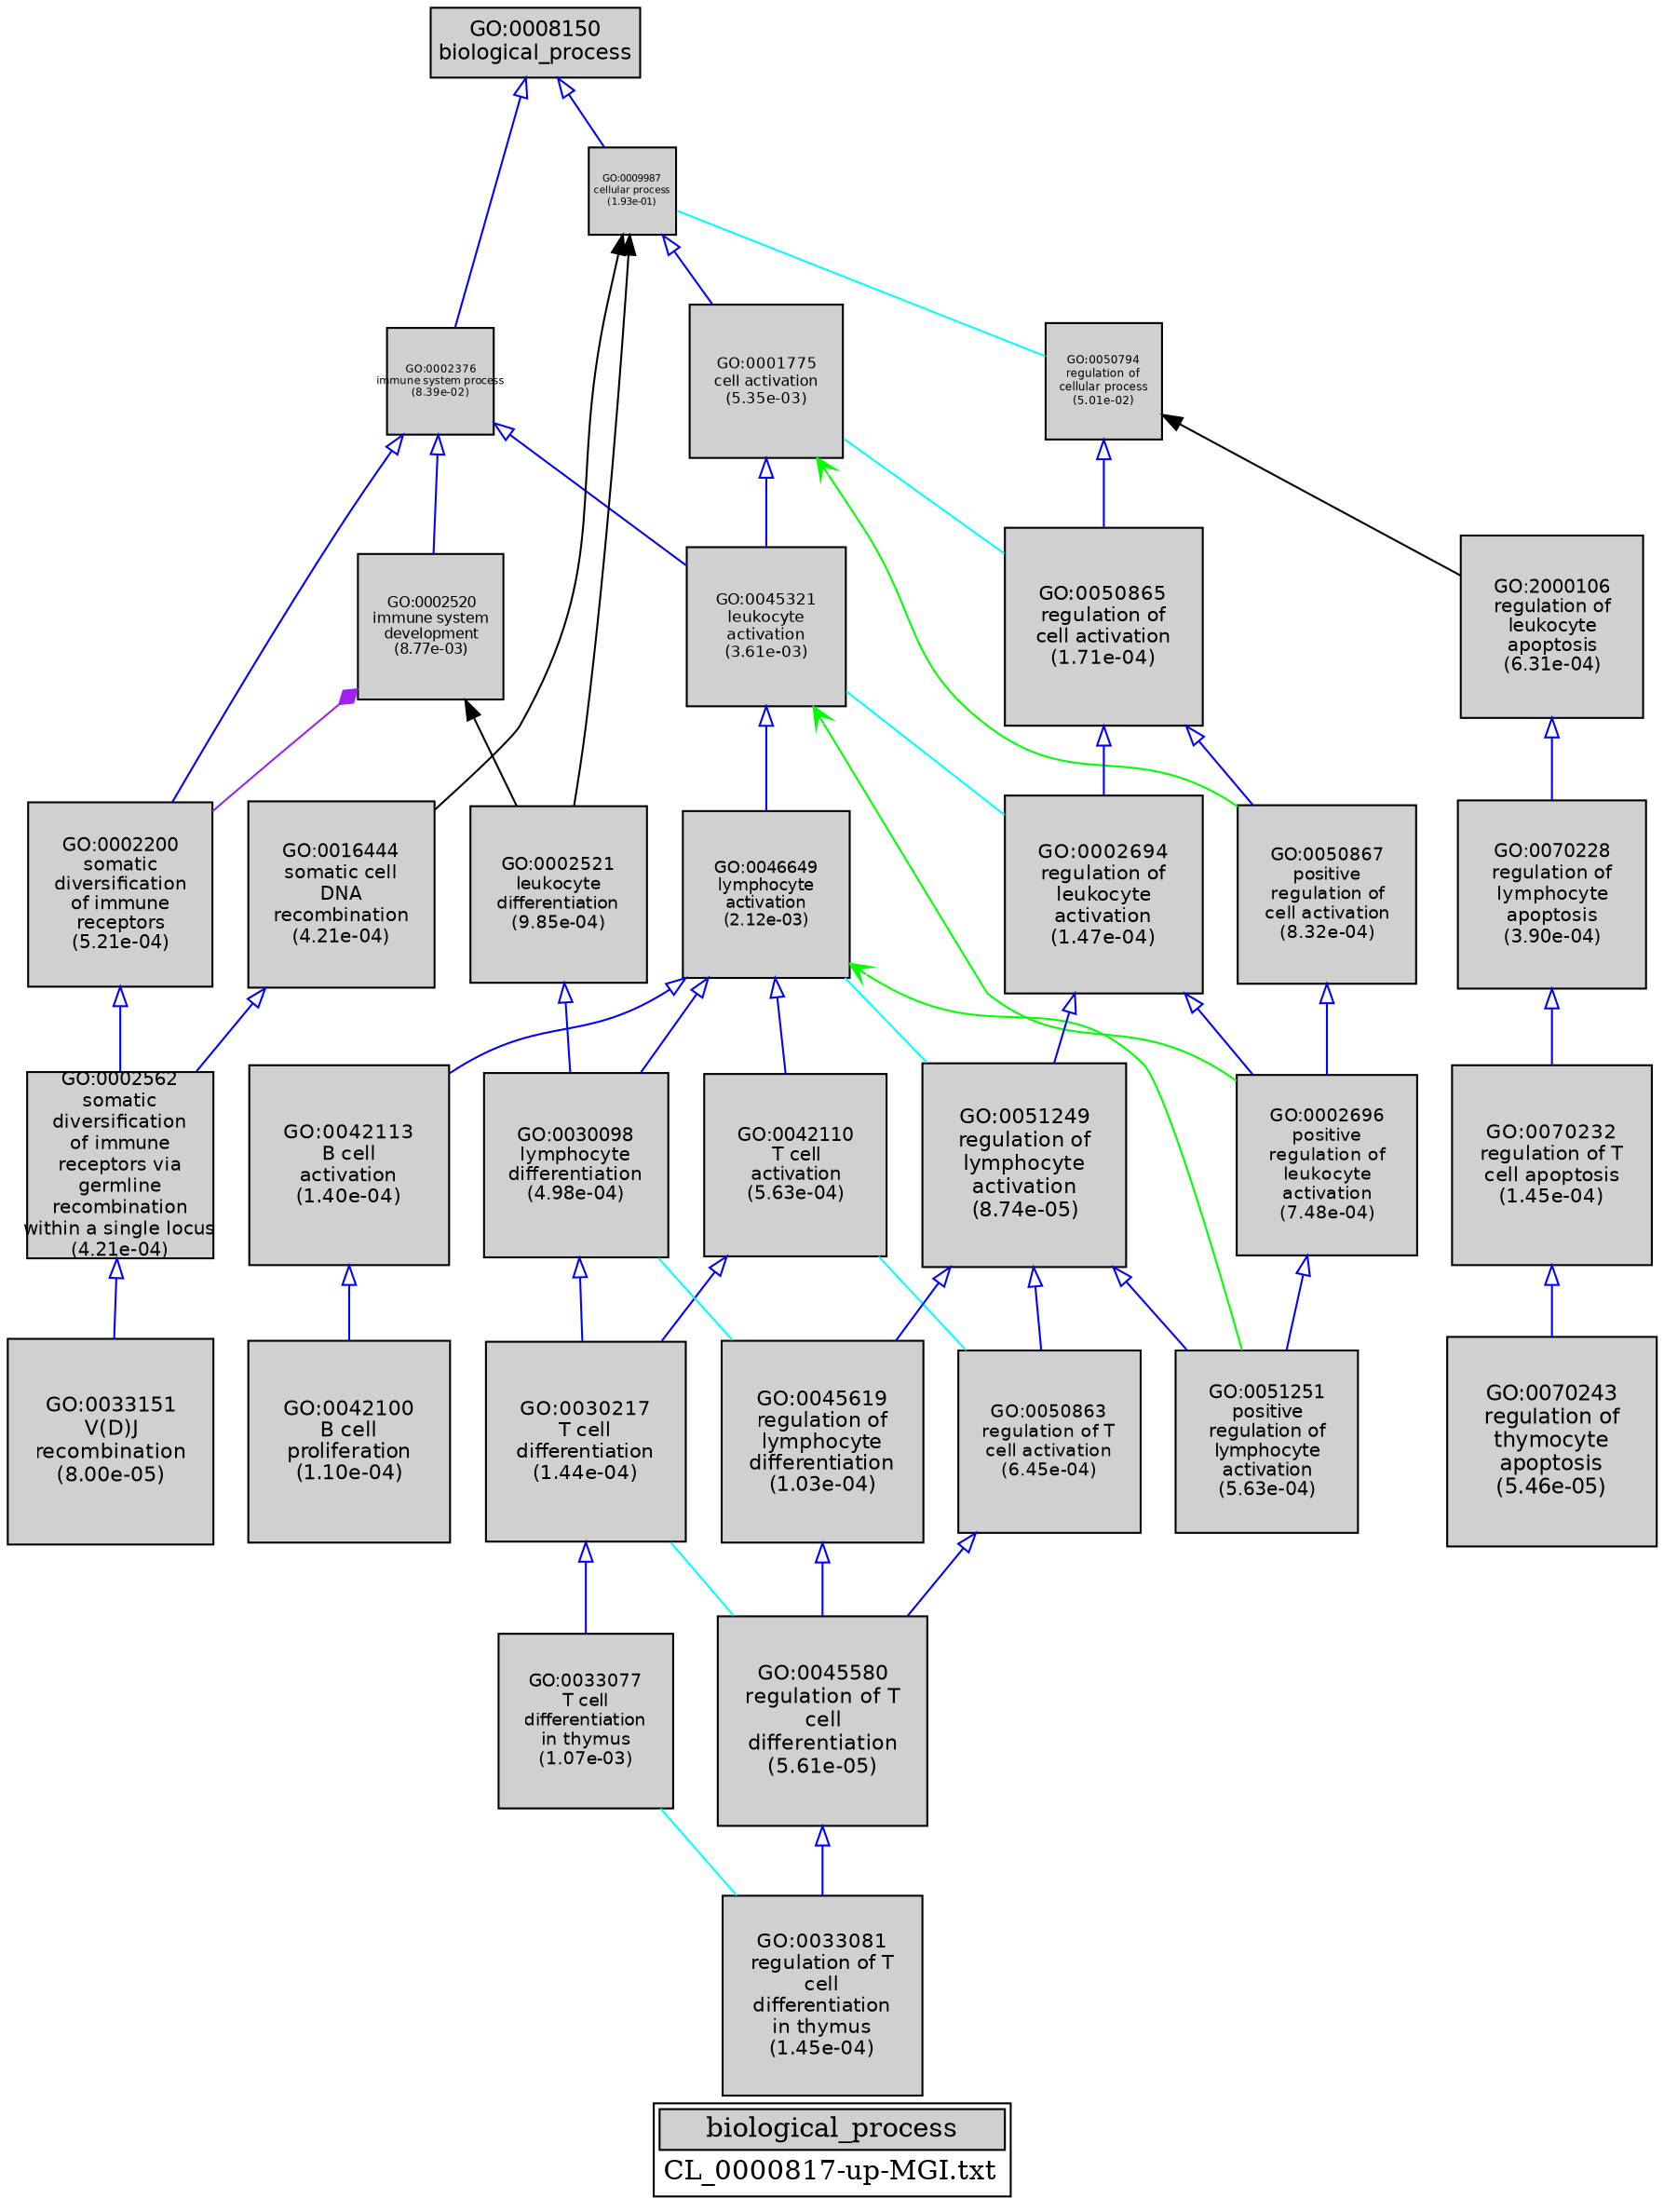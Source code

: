 digraph "biological_process" {
graph [ bgcolor = "#FFFFFF", label = <<TABLE COLOR="black" BGCOLOR="white"><TR><TD COLSPAN="2" BGCOLOR="#D0D0D0"><FONT COLOR="black">biological_process</FONT></TD></TR><TR><TD BORDER="0">CL_0000817-up-MGI.txt</TD></TR></TABLE>> ];
node [ fontname = "Helvetica" ];

subgraph "nodes" {

node [ style = "filled", fixedsize = "true", width = 1, shape = "box", fontsize = 9, fillcolor = "#D0D0D0", fontcolor = "black", color = "black" ];

"GO:0046649" [ URL = "#GO:0046649", label = <<TABLE BORDER="0"><TR><TD>GO:0046649<BR/>lymphocyte<BR/>activation<BR/>(2.12e-03)</TD></TR></TABLE>>, width = 1.18969166412, shape = "box", fontsize = 8.56577998164, height = 1.18969166412 ];
"GO:0045580" [ URL = "#GO:0045580", label = <<TABLE BORDER="0"><TR><TD>GO:0045580<BR/>regulation of T<BR/>cell<BR/>differentiation<BR/>(5.61e-05)</TD></TR></TABLE>>, width = 1.49791705285, shape = "box", fontsize = 10.7850027805, height = 1.49791705285 ];
"GO:0002521" [ URL = "#GO:0002521", label = <<TABLE BORDER="0"><TR><TD>GO:0002521<BR/>leukocyte<BR/>differentiation<BR/>(9.85e-04)</TD></TR></TABLE>>, width = 1.26090888935, shape = "box", fontsize = 9.07854400331, height = 1.26090888935 ];
"GO:0002200" [ URL = "#GO:0002200", label = <<TABLE BORDER="0"><TR><TD>GO:0002200<BR/>somatic<BR/>diversification<BR/>of immune<BR/>receptors<BR/>(5.21e-04)</TD></TR></TABLE>>, width = 1.31731983173, shape = "box", fontsize = 9.48470278845, height = 1.31731983173 ];
"GO:0002376" [ URL = "#GO:0002376", label = <<TABLE BORDER="0"><TR><TD>GO:0002376<BR/>immune system process<BR/>(8.39e-02)</TD></TR></TABLE>>, width = 0.758560332518, shape = "box", fontsize = 5.46163439413, height = 0.758560332518 ];
"GO:0016444" [ URL = "#GO:0016444", label = <<TABLE BORDER="0"><TR><TD>GO:0016444<BR/>somatic cell<BR/>DNA<BR/>recombination<BR/>(4.21e-04)</TD></TR></TABLE>>, width = 1.33560356059, shape = "box", fontsize = 9.61634563628, height = 1.33560356059 ];
"GO:0050863" [ URL = "#GO:0050863", label = <<TABLE BORDER="0"><TR><TD>GO:0050863<BR/>regulation of T<BR/>cell activation<BR/>(6.45e-04)</TD></TR></TABLE>>, width = 1.29861635004, shape = "box", fontsize = 9.35003772026, height = 1.29861635004 ];
"GO:0002520" [ URL = "#GO:0002520", label = <<TABLE BORDER="0"><TR><TD>GO:0002520<BR/>immune system<BR/>development<BR/>(8.77e-03)</TD></TR></TABLE>>, width = 1.04443015263, shape = "box", fontsize = 7.51989709892, height = 1.04443015263 ];
"GO:0033077" [ URL = "#GO:0033077", label = <<TABLE BORDER="0"><TR><TD>GO:0033077<BR/>T cell<BR/>differentiation<BR/>in thymus<BR/>(1.07e-03)</TD></TR></TABLE>>, width = 1.2532522733, shape = "box", fontsize = 9.02341636773, height = 1.2532522733 ];
"GO:0030217" [ URL = "#GO:0030217", label = <<TABLE BORDER="0"><TR><TD>GO:0030217<BR/>T cell<BR/>differentiation<BR/>(1.44e-04)</TD></TR></TABLE>>, width = 1.42402404435, shape = "box", fontsize = 10.2529731193, height = 1.42402404435 ];
"GO:0070228" [ URL = "#GO:0070228", label = <<TABLE BORDER="0"><TR><TD>GO:0070228<BR/>regulation of<BR/>lymphocyte<BR/>apoptosis<BR/>(3.90e-04)</TD></TR></TABLE>>, width = 1.34210543176, shape = "box", fontsize = 9.66315910866, height = 1.34210543176 ];
"GO:0002696" [ URL = "#GO:0002696", label = <<TABLE BORDER="0"><TR><TD>GO:0002696<BR/>positive<BR/>regulation of<BR/>leukocyte<BR/>activation<BR/>(7.48e-04)</TD></TR></TABLE>>, width = 1.2855242812, shape = "box", fontsize = 9.25577482466, height = 1.2855242812 ];
"GO:0045321" [ URL = "#GO:0045321", label = <<TABLE BORDER="0"><TR><TD>GO:0045321<BR/>leukocyte<BR/>activation<BR/>(3.61e-03)</TD></TR></TABLE>>, width = 1.13724080348, shape = "box", fontsize = 8.18813378506, height = 1.13724080348 ];
"GO:0042113" [ URL = "#GO:0042113", label = <<TABLE BORDER="0"><TR><TD>GO:0042113<BR/>B cell<BR/>activation<BR/>(1.40e-04)</TD></TR></TABLE>>, width = 1.4266216573, shape = "box", fontsize = 10.2716759326, height = 1.4266216573 ];
"GO:0033081" [ URL = "#GO:0033081", label = <<TABLE BORDER="0"><TR><TD>GO:0033081<BR/>regulation of T<BR/>cell<BR/>differentiation<BR/>in thymus<BR/>(1.45e-04)</TD></TR></TABLE>>, width = 1.42375810225, shape = "box", fontsize = 10.2510583362, height = 1.42375810225 ];
"GO:0001775" [ URL = "#GO:0001775", label = <<TABLE BORDER="0"><TR><TD>GO:0001775<BR/>cell activation<BR/>(5.35e-03)</TD></TR></TABLE>>, width = 1.0971517632, shape = "box", fontsize = 7.89949269505, height = 1.0971517632 ];
"GO:0042110" [ URL = "#GO:0042110", label = <<TABLE BORDER="0"><TR><TD>GO:0042110<BR/>T cell<BR/>activation<BR/>(5.63e-04)</TD></TR></TABLE>>, width = 1.31055641828, shape = "box", fontsize = 9.43600621165, height = 1.31055641828 ];
"GO:0002562" [ URL = "#GO:0002562", label = <<TABLE BORDER="0"><TR><TD>GO:0002562<BR/>somatic<BR/>diversification<BR/>of immune<BR/>receptors via<BR/>germline<BR/>recombination<BR/>within a single locus<BR/>(4.21e-04)</TD></TR></TABLE>>, width = 1.33560356059, shape = "box", fontsize = 9.61634563628, height = 1.33560356059 ];
"GO:0050794" [ URL = "#GO:0050794", label = <<TABLE BORDER="0"><TR><TD>GO:0050794<BR/>regulation of<BR/>cellular process<BR/>(5.01e-02)</TD></TR></TABLE>>, width = 0.832599136059, shape = "box", fontsize = 5.99471377963, height = 0.832599136059 ];
"GO:0030098" [ URL = "#GO:0030098", label = <<TABLE BORDER="0"><TR><TD>GO:0030098<BR/>lymphocyte<BR/>differentiation<BR/>(4.98e-04)</TD></TR></TABLE>>, width = 1.32118386616, shape = "box", fontsize = 9.51252383632, height = 1.32118386616 ];
"GO:0070243" [ URL = "#GO:0070243", label = <<TABLE BORDER="0"><TR><TD>GO:0070243<BR/>regulation of<BR/>thymocyte<BR/>apoptosis<BR/>(5.46e-05)</TD></TR></TABLE>>, width = 1.5, shape = "box", fontsize = 10.8, height = 1.5 ];
"GO:0033151" [ URL = "#GO:0033151", label = <<TABLE BORDER="0"><TR><TD>GO:0033151<BR/>V(D)J<BR/>recombination<BR/>(8.00e-05)</TD></TR></TABLE>>, width = 1.47068183272, shape = "box", fontsize = 10.5889091956, height = 1.47068183272 ];
"GO:0051249" [ URL = "#GO:0051249", label = <<TABLE BORDER="0"><TR><TD>GO:0051249<BR/>regulation of<BR/>lymphocyte<BR/>activation<BR/>(8.74e-05)</TD></TR></TABLE>>, width = 1.4637945642, shape = "box", fontsize = 10.5393208623, height = 1.4637945642 ];
"GO:0070232" [ URL = "#GO:0070232", label = <<TABLE BORDER="0"><TR><TD>GO:0070232<BR/>regulation of T<BR/>cell apoptosis<BR/>(1.45e-04)</TD></TR></TABLE>>, width = 1.42375810225, shape = "box", fontsize = 10.2510583362, height = 1.42375810225 ];
"GO:0042100" [ URL = "#GO:0042100", label = <<TABLE BORDER="0"><TR><TD>GO:0042100<BR/>B cell<BR/>proliferation<BR/>(1.10e-04)</TD></TR></TABLE>>, width = 1.44565219725, shape = "box", fontsize = 10.4086958202, height = 1.44565219725 ];
"GO:0008150" [ URL = "#GO:0008150", label = <<TABLE BORDER="0"><TR><TD>GO:0008150<BR/>biological_process</TD></TR></TABLE>>, width = 1.5, shape = "box", fontsize = 10.8 ];
"GO:0045619" [ URL = "#GO:0045619", label = <<TABLE BORDER="0"><TR><TD>GO:0045619<BR/>regulation of<BR/>lymphocyte<BR/>differentiation<BR/>(1.03e-04)</TD></TR></TABLE>>, width = 1.45118632756, shape = "box", fontsize = 10.4485415584, height = 1.45118632756 ];
"GO:0002694" [ URL = "#GO:0002694", label = <<TABLE BORDER="0"><TR><TD>GO:0002694<BR/>regulation of<BR/>leukocyte<BR/>activation<BR/>(1.47e-04)</TD></TR></TABLE>>, width = 1.4228250641, shape = "box", fontsize = 10.2443404615, height = 1.4228250641 ];
"GO:0050865" [ URL = "#GO:0050865", label = <<TABLE BORDER="0"><TR><TD>GO:0050865<BR/>regulation of<BR/>cell activation<BR/>(1.71e-04)</TD></TR></TABLE>>, width = 1.41052686546, shape = "box", fontsize = 10.1557934313, height = 1.41052686546 ];
"GO:0009987" [ URL = "#GO:0009987", label = <<TABLE BORDER="0"><TR><TD>GO:0009987<BR/>cellular process<BR/>(1.93e-01)</TD></TR></TABLE>>, width = 0.620882754676, shape = "box", fontsize = 5.0, height = 0.620882754676 ];
"GO:0050867" [ URL = "#GO:0050867", label = <<TABLE BORDER="0"><TR><TD>GO:0050867<BR/>positive<BR/>regulation of<BR/>cell activation<BR/>(8.32e-04)</TD></TR></TABLE>>, width = 1.27606140349, shape = "box", fontsize = 9.18764210516, height = 1.27606140349 ];
"GO:0051251" [ URL = "#GO:0051251", label = <<TABLE BORDER="0"><TR><TD>GO:0051251<BR/>positive<BR/>regulation of<BR/>lymphocyte<BR/>activation<BR/>(5.63e-04)</TD></TR></TABLE>>, width = 1.31055641828, shape = "box", fontsize = 9.43600621165, height = 1.31055641828 ];
"GO:2000106" [ URL = "#GO:2000106", label = <<TABLE BORDER="0"><TR><TD>GO:2000106<BR/>regulation of<BR/>leukocyte<BR/>apoptosis<BR/>(6.31e-04)</TD></TR></TABLE>>, width = 1.30060562678, shape = "box", fontsize = 9.36436051283, height = 1.30060562678 ];
}
subgraph "edges" {


edge [ dir = "back", weight = 1 ];
subgraph "regulates" {


edge [ color = "cyan", arrowtail = "none" ];
subgraph "positive" {


edge [ color = "green", arrowtail = "vee" ];
"GO:0046649" -> "GO:0051251";
"GO:0001775" -> "GO:0050867";
"GO:0045321" -> "GO:0002696";
}
subgraph "negative" {


edge [ color = "red", arrowtail = "tee" ];
}
"GO:0033077" -> "GO:0033081";
"GO:0046649" -> "GO:0051249";
"GO:0009987" -> "GO:0050794";
"GO:0001775" -> "GO:0050865";
"GO:0045321" -> "GO:0002694";
"GO:0030098" -> "GO:0045619";
"GO:0042110" -> "GO:0050863";
"GO:0030217" -> "GO:0045580";
}
subgraph "part_of" {


edge [ color = "purple", arrowtail = "diamond", weight = 2.5 ];
"GO:0002520" -> "GO:0002200";
}
subgraph "is_a" {


edge [ color = "blue", arrowtail = "empty", weight = 5.0 ];
"GO:0042113" -> "GO:0042100";
"GO:0002521" -> "GO:0030098";
"GO:0030217" -> "GO:0033077";
"GO:0070228" -> "GO:0070232";
"GO:0050865" -> "GO:0050867";
"GO:0002376" -> "GO:0002200";
"GO:0002694" -> "GO:0002696";
"GO:0008150" -> "GO:0009987";
"GO:2000106" -> "GO:0070228";
"GO:0045580" -> "GO:0033081";
"GO:0030098" -> "GO:0030217";
"GO:0009987" -> "GO:0001775";
"GO:0045321" -> "GO:0046649";
"GO:0001775" -> "GO:0045321";
"GO:0042110" -> "GO:0030217";
"GO:0002696" -> "GO:0051251";
"GO:0051249" -> "GO:0050863";
"GO:0046649" -> "GO:0042110";
"GO:0051249" -> "GO:0051251";
"GO:0046649" -> "GO:0030098";
"GO:0016444" -> "GO:0002562";
"GO:0050863" -> "GO:0045580";
"GO:0002562" -> "GO:0033151";
"GO:0002376" -> "GO:0002520";
"GO:0002694" -> "GO:0051249";
"GO:0051249" -> "GO:0045619";
"GO:0046649" -> "GO:0042113";
"GO:0070232" -> "GO:0070243";
"GO:0050865" -> "GO:0002694";
"GO:0050794" -> "GO:0050865";
"GO:0002200" -> "GO:0002562";
"GO:0045619" -> "GO:0045580";
"GO:0002376" -> "GO:0045321";
"GO:0050867" -> "GO:0002696";
"GO:0008150" -> "GO:0002376";
}
"GO:0050794" -> "GO:2000106";
"GO:0002520" -> "GO:0002521";
"GO:0009987" -> "GO:0016444";
"GO:0009987" -> "GO:0002521";
}
}
